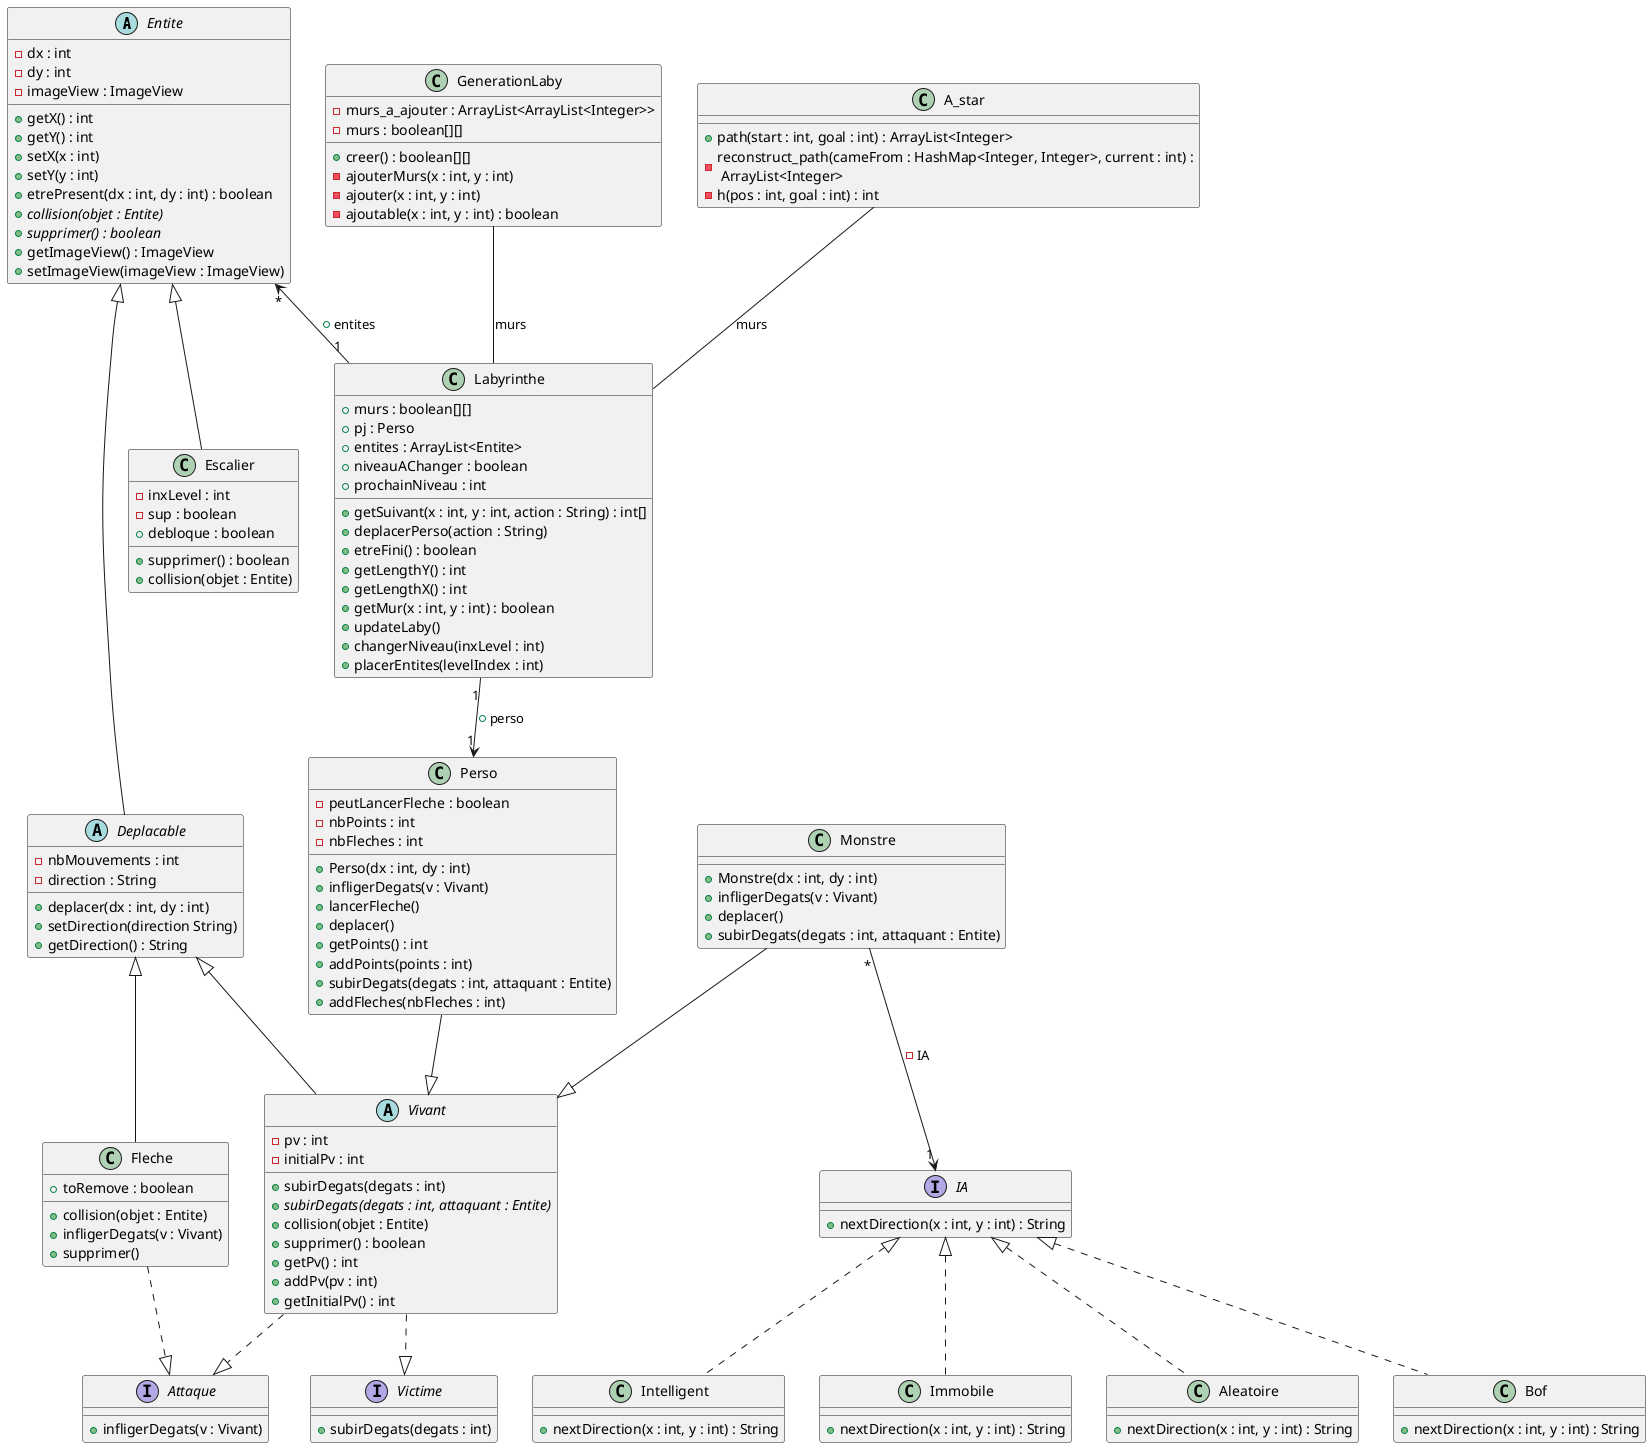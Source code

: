@startuml

abstract class Entite{
-dx : int
-dy : int
-imageView : ImageView
+getX() : int
+getY() : int
+setX(x : int)
+setY(y : int)
+etrePresent(dx : int, dy : int) : boolean
+{abstract}collision(objet : Entite)
+{abstract}supprimer() : boolean
+getImageView() : ImageView
+setImageView(imageView : ImageView)
}

abstract class Deplacable{
-nbMouvements : int
-direction : String
+deplacer(dx : int, dy : int)
+setDirection(direction String)
+getDirection() : String
}

class Perso{
-peutLancerFleche : boolean
-nbPoints : int
-nbFleches : int
+Perso(dx : int, dy : int)
+infligerDegats(v : Vivant)
+lancerFleche()
+deplacer()
+getPoints() : int
+addPoints(points : int)
+subirDegats(degats : int, attaquant : Entite)
+addFleches(nbFleches : int)
}

class Monstre{
+Monstre(dx : int, dy : int)
+infligerDegats(v : Vivant)
+deplacer()
+subirDegats(degats : int, attaquant : Entite)
}

abstract class Vivant{
-pv : int
-initialPv : int
+subirDegats(degats : int)
+{abstract}subirDegats(degats : int, attaquant : Entite)
+collision(objet : Entite)
+supprimer() : boolean
+getPv() : int
+addPv(pv : int)
+getInitialPv() : int
}

interface Victime {
+subirDegats(degats : int)
}

interface Attaque {
+infligerDegats(v : Vivant)
}

class Fleche {
+toRemove : boolean
+collision(objet : Entite)
+infligerDegats(v : Vivant)
+supprimer()
}

class Escalier{
-inxLevel : int
-sup : boolean
+debloque : boolean
+supprimer() : boolean
+collision(objet : Entite)
}

class Labyrinthe{
+murs : boolean[][]
+pj : Perso
+entites : ArrayList<Entite>
+niveauAChanger : boolean
+prochainNiveau : int
+getSuivant(x : int, y : int, action : String) : int[]
+deplacerPerso(action : String)
+etreFini() : boolean
+getLengthY() : int
+getLengthX() : int
+getMur(x : int, y : int) : boolean
+updateLaby()
+changerNiveau(inxLevel : int)
+placerEntites(levelIndex : int)
}

class GenerationLaby {
-murs_a_ajouter : ArrayList<ArrayList<Integer>>
-murs : boolean[][]
+creer() : boolean[][]
-ajouterMurs(x : int, y : int)
-ajouter(x : int, y : int)
-ajoutable(x : int, y : int) : boolean
}

class A_star{
+path(start : int, goal : int) : ArrayList<Integer>
-reconstruct_path(cameFrom : HashMap<Integer, Integer>, current : int) :\n ArrayList<Integer>
-h(pos : int, goal : int) : int
}

interface IA {
+nextDirection(x : int, y : int) : String
}

class Immobile {
+nextDirection(x : int, y : int) : String
}

class Aleatoire {
+nextDirection(x : int, y : int) : String
}

class Bof {
+nextDirection(x : int, y : int) : String
}

class Intelligent {
+nextDirection(x : int, y : int) : String
}

Entite <|-- Deplacable
Deplacable <|-- Fleche
Deplacable <|-- Vivant
Perso --|> Vivant
Monstre --|> Vivant
Vivant ..|> Victime
Vivant ..|> Attaque
Fleche ..|> Attaque
Entite <|-- Escalier
Entite "*" <-- "1" Labyrinthe : +entites
Labyrinthe "1" --> "1" Perso : +perso
GenerationLaby -- Labyrinthe : murs
A_star -- Labyrinthe : murs
IA <|.. Immobile
IA <|.. Aleatoire
IA <|.. Bof
IA <|.. Intelligent
Monstre "*" --> "1" IA : -IA
@enduml